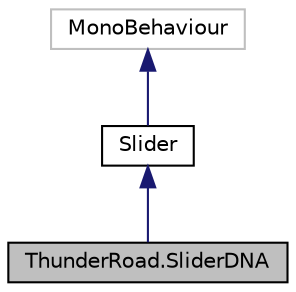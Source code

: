 digraph "ThunderRoad.SliderDNA"
{
 // LATEX_PDF_SIZE
  edge [fontname="Helvetica",fontsize="10",labelfontname="Helvetica",labelfontsize="10"];
  node [fontname="Helvetica",fontsize="10",shape=record];
  Node1 [label="ThunderRoad.SliderDNA",height=0.2,width=0.4,color="black", fillcolor="grey75", style="filled", fontcolor="black",tooltip="Class SliderDNA. Implements the ThunderRoad.Slider"];
  Node2 -> Node1 [dir="back",color="midnightblue",fontsize="10",style="solid",fontname="Helvetica"];
  Node2 [label="Slider",height=0.2,width=0.4,color="black", fillcolor="white", style="filled",URL="$class_thunder_road_1_1_slider.html",tooltip="Class Slider. Implements the UnityEngine.MonoBehaviour"];
  Node3 -> Node2 [dir="back",color="midnightblue",fontsize="10",style="solid",fontname="Helvetica"];
  Node3 [label="MonoBehaviour",height=0.2,width=0.4,color="grey75", fillcolor="white", style="filled",tooltip=" "];
}
